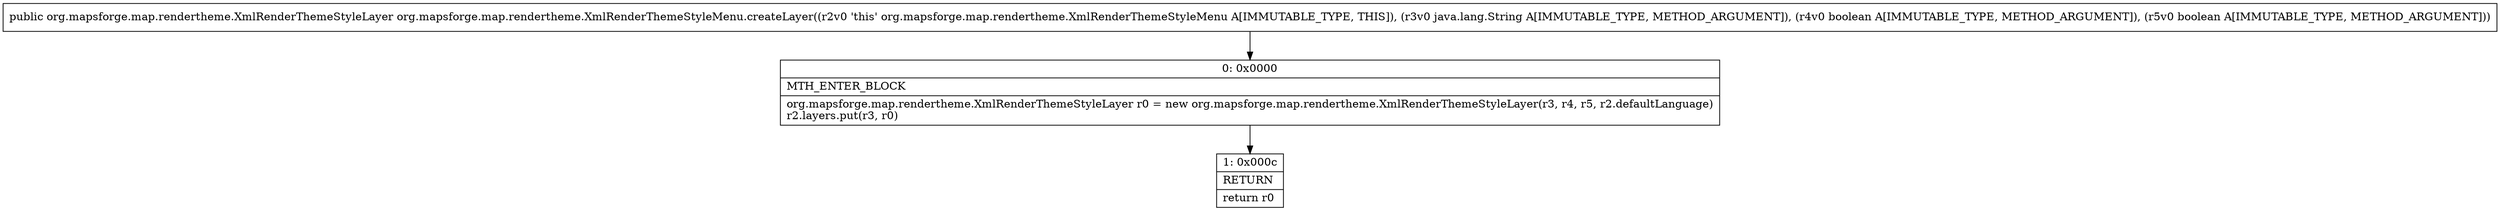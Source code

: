 digraph "CFG fororg.mapsforge.map.rendertheme.XmlRenderThemeStyleMenu.createLayer(Ljava\/lang\/String;ZZ)Lorg\/mapsforge\/map\/rendertheme\/XmlRenderThemeStyleLayer;" {
Node_0 [shape=record,label="{0\:\ 0x0000|MTH_ENTER_BLOCK\l|org.mapsforge.map.rendertheme.XmlRenderThemeStyleLayer r0 = new org.mapsforge.map.rendertheme.XmlRenderThemeStyleLayer(r3, r4, r5, r2.defaultLanguage)\lr2.layers.put(r3, r0)\l}"];
Node_1 [shape=record,label="{1\:\ 0x000c|RETURN\l|return r0\l}"];
MethodNode[shape=record,label="{public org.mapsforge.map.rendertheme.XmlRenderThemeStyleLayer org.mapsforge.map.rendertheme.XmlRenderThemeStyleMenu.createLayer((r2v0 'this' org.mapsforge.map.rendertheme.XmlRenderThemeStyleMenu A[IMMUTABLE_TYPE, THIS]), (r3v0 java.lang.String A[IMMUTABLE_TYPE, METHOD_ARGUMENT]), (r4v0 boolean A[IMMUTABLE_TYPE, METHOD_ARGUMENT]), (r5v0 boolean A[IMMUTABLE_TYPE, METHOD_ARGUMENT])) }"];
MethodNode -> Node_0;
Node_0 -> Node_1;
}

